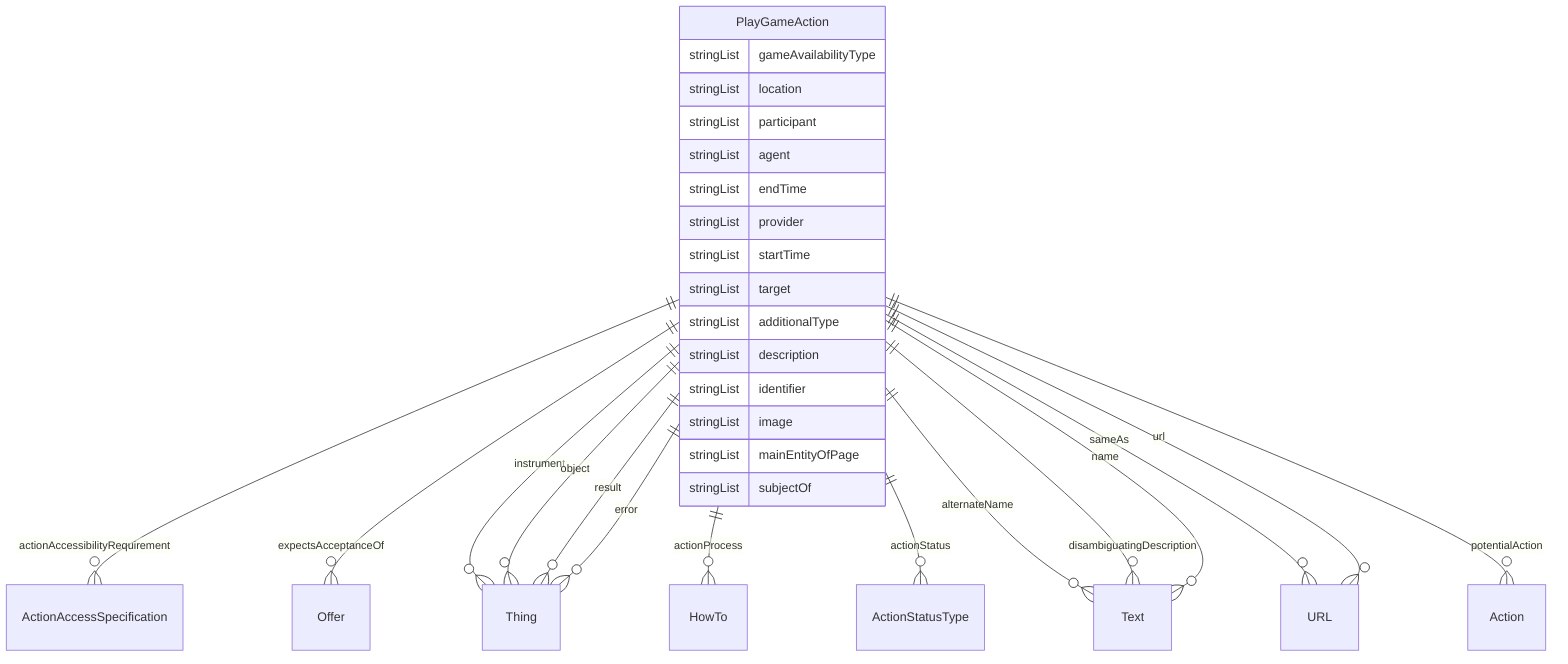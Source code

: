 erDiagram
PlayGameAction {
    stringList gameAvailabilityType  
    stringList location  
    stringList participant  
    stringList agent  
    stringList endTime  
    stringList provider  
    stringList startTime  
    stringList target  
    stringList additionalType  
    stringList description  
    stringList identifier  
    stringList image  
    stringList mainEntityOfPage  
    stringList subjectOf  
}

PlayGameAction ||--}o ActionAccessSpecification : "actionAccessibilityRequirement"
PlayGameAction ||--}o Offer : "expectsAcceptanceOf"
PlayGameAction ||--}o Thing : "instrument"
PlayGameAction ||--}o Thing : "object"
PlayGameAction ||--}o Thing : "result"
PlayGameAction ||--}o HowTo : "actionProcess"
PlayGameAction ||--}o ActionStatusType : "actionStatus"
PlayGameAction ||--}o Thing : "error"
PlayGameAction ||--}o Text : "alternateName"
PlayGameAction ||--}o Text : "disambiguatingDescription"
PlayGameAction ||--}o Text : "name"
PlayGameAction ||--}o URL : "sameAs"
PlayGameAction ||--}o Action : "potentialAction"
PlayGameAction ||--}o URL : "url"